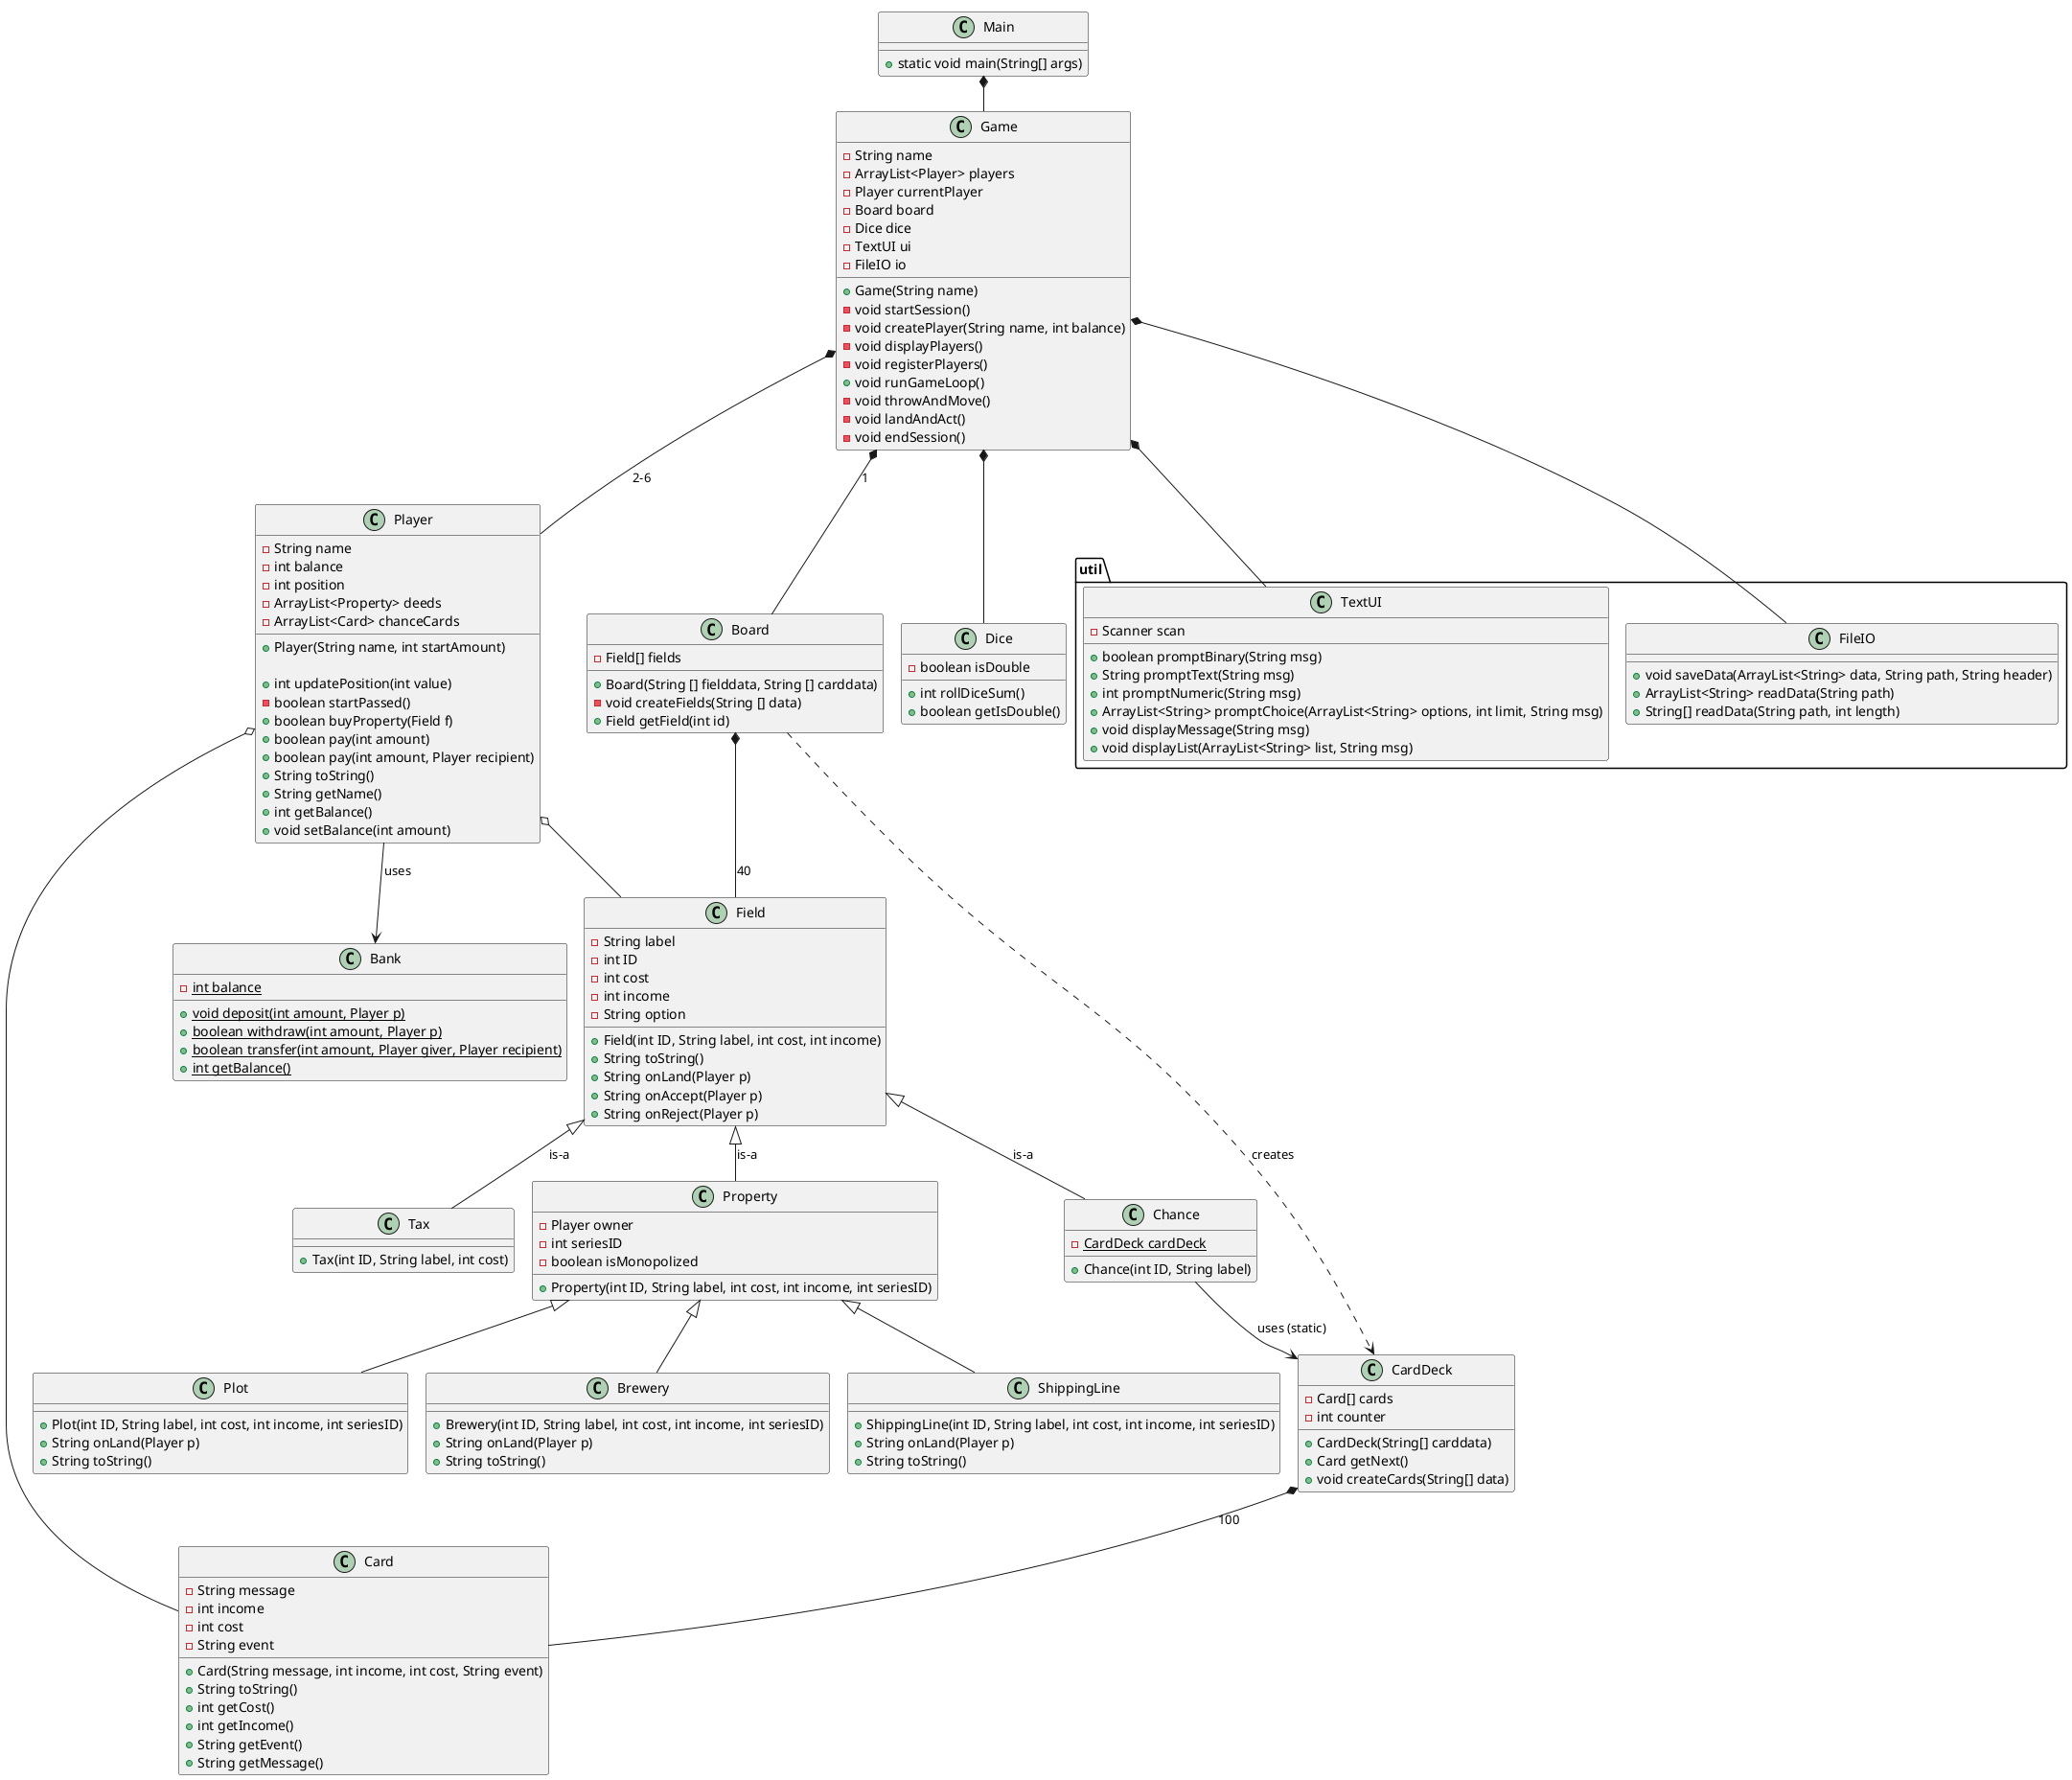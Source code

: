 @startuml
!pragma layout smetana

class Main{
+ static void main(String[] args)
}




class Game{
 - String name
 - ArrayList<Player> players
 - Player currentPlayer
 - Board board
 - Dice dice
 'utilities
  - TextUI ui
  - FileIO io
  'Contructor
 + Game(String name)
 'Methods
 - void startSession()
 - void createPlayer(String name, int balance)
 - void displayPlayers()
 - void registerPlayers()
 + void runGameLoop()
 - void throwAndMove()
 - void landAndAct()
 - void endSession()

}

class Player{
- String name
- int balance
- int position
- ArrayList<Property> deeds
- ArrayList<Card> chanceCards

+ Player(String name, int startAmount)

+ int updatePosition(int value)
- boolean startPassed()
+ boolean buyProperty(Field f)
+ boolean pay(int amount)
+ boolean pay(int amount, Player recipient)
+ String toString()
+ String getName()
+ int getBalance()
+ void setBalance(int amount)
}

class Bank{
- {static} int balance
+ {static} void deposit(int amount, Player p)
+ {static} boolean withdraw(int amount, Player p)
+ {static} boolean transfer(int amount, Player giver, Player recipient)
+ {static} int getBalance()
}

class Field{
 - String label
 - int ID
 - int cost
 - int income
 - String option
 + Field(int ID, String label, int cost, int income)
 + String toString()
 + String onLand(Player p)
 + String onAccept(Player p)
 + String onReject(Player p)
}
class Board{
 - Field[] fields
 + Board(String [] fielddata, String [] carddata)
'konstruktoren instansierer CardDeck med carddata som argument og tildeler til Chance.cardDeck
 - void createFields(String [] data)
 + Field getField(int id)

}
class Property{
 - Player owner
 - int seriesID
 - boolean isMonopolized
 + Property(int ID, String label, int cost, int income, int seriesID)
}

class Plot{
 + Plot(int ID, String label, int cost, int income, int seriesID)
 + String onLand(Player p)
 + String toString()
}

class Brewery{
 + Brewery(int ID, String label, int cost, int income, int seriesID)
 + String onLand(Player p)
 + String toString()
}

class ShippingLine{
 + ShippingLine(int ID, String label, int cost, int income, int seriesID)
 + String onLand(Player p)
 + String toString()
}

class Chance{
 - {static} CardDeck cardDeck
 + Chance(int ID, String label)
}
class Tax{
 + Tax(int ID, String label, int cost)
}
class CardDeck {
- Card[] cards
- int counter
+ CardDeck(String[] carddata)
+ Card getNext()
+ void createCards(String[] data)
}
class Card{
-String message
-int income
-int cost
-String event
+Card(String message, int income, int cost, String event)
+String toString()
+ int getCost()
+ int getIncome()
+ String getEvent()
+ String getMessage()
}

class Dice{
 - boolean isDouble
 +int rollDiceSum()
 +boolean getIsDouble()
 }
package "util" {
class TextUI {
- Scanner scan
+ boolean promptBinary(String msg)
+ String promptText(String msg)
+ int promptNumeric(String msg)
+ ArrayList<String> promptChoice(ArrayList<String> options, int limit, String msg)
+ void displayMessage(String msg)
+ void displayList(ArrayList<String> list, String msg)
}

class FileIO{
+ void saveData(ArrayList<String> data, String path, String header)
+ ArrayList<String> readData(String path)
+ String[] readData(String path, int length)
}
}
Field <|-- Property: is-a
Field <|-- Chance: is-a
Field <|-- Tax: is-a
Game *-- TextUI
Main *-- Game
Game *-- Player: 2-6
Game *-- FileIO
Player --> Bank:uses
Game *-- Board:1
Board *-- Field:40
Board ..> CardDeck : creates
Chance --> CardDeck : uses (static)
CardDeck *-- Card:100
Game *-- Dice
Player o-- Card
Player o-- Field
Property <|-- Plot
Property <|-- Brewery
Property <|-- ShippingLine

@enduml